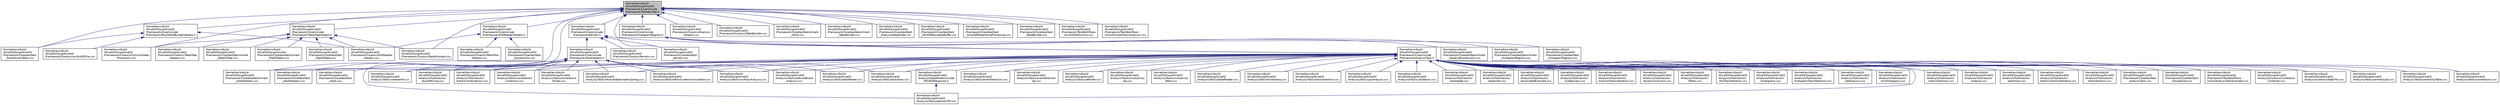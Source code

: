 digraph "/home/travis/build/AliceO2Group/AliceO2/Framework/Core/include/Framework/TableBuilder.h"
{
 // INTERACTIVE_SVG=YES
  bgcolor="transparent";
  edge [fontname="Helvetica",fontsize="10",labelfontname="Helvetica",labelfontsize="10"];
  node [fontname="Helvetica",fontsize="10",shape=record];
  Node41 [label="/home/travis/build\l/AliceO2Group/AliceO2\l/Framework/Core/include\l/Framework/TableBuilder.h",height=0.2,width=0.4,color="black", fillcolor="grey75", style="filled", fontcolor="black"];
  Node41 -> Node42 [dir="back",color="midnightblue",fontsize="10",style="solid",fontname="Helvetica"];
  Node42 [label="/home/travis/build\l/AliceO2Group/AliceO2\l/Framework/Core/include\l/Framework/AODReaderHelpers.h",height=0.2,width=0.4,color="black",URL="$da/d97/AODReaderHelpers_8h.html"];
  Node42 -> Node43 [dir="back",color="midnightblue",fontsize="10",style="solid",fontname="Helvetica"];
  Node43 [label="/home/travis/build\l/AliceO2Group/AliceO2\l/Framework/Core/src/AODReader\lHelpers.cxx",height=0.2,width=0.4,color="black",URL="$d4/dc5/AODReaderHelpers_8cxx.html"];
  Node42 -> Node44 [dir="back",color="midnightblue",fontsize="10",style="solid",fontname="Helvetica"];
  Node44 [label="/home/travis/build\l/AliceO2Group/AliceO2\l/Framework/Core/src/Workflow\lHelpers.cxx",height=0.2,width=0.4,color="black",URL="$dc/da7/WorkflowHelpers_8cxx.html"];
  Node42 -> Node45 [dir="back",color="midnightblue",fontsize="10",style="solid",fontname="Helvetica"];
  Node45 [label="/home/travis/build\l/AliceO2Group/AliceO2\l/Framework/Core/test/test\l_Expressions.cxx",height=0.2,width=0.4,color="black",URL="$d0/da5/test__Expressions_8cxx.html"];
  Node41 -> Node46 [dir="back",color="midnightblue",fontsize="10",style="solid",fontname="Helvetica"];
  Node46 [label="/home/travis/build\l/AliceO2Group/AliceO2\l/Framework/Core/include\l/Framework/HistogramRegistry.h",height=0.2,width=0.4,color="black",URL="$da/dd6/HistogramRegistry_8h.html"];
  Node46 -> Node47 [dir="back",color="midnightblue",fontsize="10",style="solid",fontname="Helvetica"];
  Node47 [label="/home/travis/build\l/AliceO2Group/AliceO2\l/Framework/Core/include\l/Framework/AnalysisTask.h",height=0.2,width=0.4,color="black",URL="$d6/d57/AnalysisTask_8h.html"];
  Node47 -> Node48 [dir="back",color="midnightblue",fontsize="10",style="solid",fontname="Helvetica"];
  Node48 [label="/home/travis/build\l/AliceO2Group/AliceO2\l/Analysis/Core/src/Correlation\lContainer.cxx",height=0.2,width=0.4,color="black",URL="$dc/def/CorrelationContainer_8cxx.html"];
  Node47 -> Node49 [dir="back",color="midnightblue",fontsize="10",style="solid",fontname="Helvetica"];
  Node49 [label="/home/travis/build\l/AliceO2Group/AliceO2\l/Analysis/Core/src/StepTHn.cxx",height=0.2,width=0.4,color="black",URL="$d9/dae/StepTHn_8cxx.html"];
  Node47 -> Node50 [dir="back",color="midnightblue",fontsize="10",style="solid",fontname="Helvetica"];
  Node50 [label="/home/travis/build\l/AliceO2Group/AliceO2\l/Analysis/DataModel/include\l/PID/PIDResponse.h",height=0.2,width=0.4,color="black",URL="$d1/d98/PIDResponse_8h.html"];
  Node50 -> Node51 [dir="back",color="midnightblue",fontsize="10",style="solid",fontname="Helvetica"];
  Node51 [label="/home/travis/build\l/AliceO2Group/AliceO2\l/Analysis/Tasks/spectraTOF.cxx",height=0.2,width=0.4,color="black",URL="$df/d80/spectraTOF_8cxx.html"];
  Node47 -> Node52 [dir="back",color="midnightblue",fontsize="10",style="solid",fontname="Helvetica"];
  Node52 [label="/home/travis/build\l/AliceO2Group/AliceO2\l/Analysis/Tasks/centralityQa.cxx",height=0.2,width=0.4,color="black",URL="$d5/d75/centralityQa_8cxx.html"];
  Node47 -> Node53 [dir="back",color="midnightblue",fontsize="10",style="solid",fontname="Helvetica"];
  Node53 [label="/home/travis/build\l/AliceO2Group/AliceO2\l/Analysis/Tasks/centralityTable.cxx",height=0.2,width=0.4,color="black",URL="$de/d41/centralityTable_8cxx.html"];
  Node47 -> Node54 [dir="back",color="midnightblue",fontsize="10",style="solid",fontname="Helvetica"];
  Node54 [label="/home/travis/build\l/AliceO2Group/AliceO2\l/Analysis/Tasks/correlations.cxx",height=0.2,width=0.4,color="black",URL="$d9/d61/correlations_8cxx.html"];
  Node47 -> Node55 [dir="back",color="midnightblue",fontsize="10",style="solid",fontname="Helvetica"];
  Node55 [label="/home/travis/build\l/AliceO2Group/AliceO2\l/Analysis/Tasks/correlations\lCollection.cxx",height=0.2,width=0.4,color="black",URL="$df/d59/correlationsCollection_8cxx.html"];
  Node47 -> Node56 [dir="back",color="midnightblue",fontsize="10",style="solid",fontname="Helvetica"];
  Node56 [label="/home/travis/build\l/AliceO2Group/AliceO2\l/Analysis/Tasks/correlations\lMixed.cxx",height=0.2,width=0.4,color="black",URL="$d4/d39/correlationsMixed_8cxx.html"];
  Node47 -> Node57 [dir="back",color="midnightblue",fontsize="10",style="solid",fontname="Helvetica"];
  Node57 [label="/home/travis/build\l/AliceO2Group/AliceO2\l/Analysis/Tasks/eventSelection.cxx",height=0.2,width=0.4,color="black",URL="$d9/df1/eventSelection_8cxx.html"];
  Node47 -> Node58 [dir="back",color="midnightblue",fontsize="10",style="solid",fontname="Helvetica"];
  Node58 [label="/home/travis/build\l/AliceO2Group/AliceO2\l/Analysis/Tasks/eventSelection\lQa.cxx",height=0.2,width=0.4,color="black",URL="$dd/d91/eventSelectionQa_8cxx.html"];
  Node47 -> Node59 [dir="back",color="midnightblue",fontsize="10",style="solid",fontname="Helvetica"];
  Node59 [label="/home/travis/build\l/AliceO2Group/AliceO2\l/Analysis/Tasks/hfcandidatecreator2prong.cxx",height=0.2,width=0.4,color="black",URL="$d2/d60/hfcandidatecreator2prong_8cxx.html"];
  Node47 -> Node60 [dir="back",color="midnightblue",fontsize="10",style="solid",fontname="Helvetica"];
  Node60 [label="/home/travis/build\l/AliceO2Group/AliceO2\l/Analysis/Tasks/hftrackindexskimscreator.cxx",height=0.2,width=0.4,color="black",URL="$d7/dbb/hftrackindexskimscreator_8cxx.html"];
  Node47 -> Node61 [dir="back",color="midnightblue",fontsize="10",style="solid",fontname="Helvetica"];
  Node61 [label="/home/travis/build\l/AliceO2Group/AliceO2\l/Analysis/Tasks/invMassAnalysis.cxx",height=0.2,width=0.4,color="black",URL="$d3/db8/invMassAnalysis_8cxx.html"];
  Node47 -> Node62 [dir="back",color="midnightblue",fontsize="10",style="solid",fontname="Helvetica"];
  Node62 [label="/home/travis/build\l/AliceO2Group/AliceO2\l/Analysis/Tasks/jetfinder.cxx",height=0.2,width=0.4,color="black",URL="$d2/dc6/jetfinder_8cxx.html"];
  Node47 -> Node63 [dir="back",color="midnightblue",fontsize="10",style="solid",fontname="Helvetica"];
  Node63 [label="/home/travis/build\l/AliceO2Group/AliceO2\l/Analysis/Tasks/multiplicity\lQa.cxx",height=0.2,width=0.4,color="black",URL="$d3/d6a/multiplicityQa_8cxx.html"];
  Node47 -> Node64 [dir="back",color="midnightblue",fontsize="10",style="solid",fontname="Helvetica"];
  Node64 [label="/home/travis/build\l/AliceO2Group/AliceO2\l/Analysis/Tasks/multiplicity\lTable.cxx",height=0.2,width=0.4,color="black",URL="$d4/d23/multiplicityTable_8cxx.html"];
  Node47 -> Node65 [dir="back",color="midnightblue",fontsize="10",style="solid",fontname="Helvetica"];
  Node65 [label="/home/travis/build\l/AliceO2Group/AliceO2\l/Analysis/Tasks/reducedEvent\lAnalysis.cxx",height=0.2,width=0.4,color="black",URL="$d4/d5e/reducedEventAnalysis_8cxx.html"];
  Node47 -> Node51 [dir="back",color="midnightblue",fontsize="10",style="solid",fontname="Helvetica"];
  Node47 -> Node66 [dir="back",color="midnightblue",fontsize="10",style="solid",fontname="Helvetica"];
  Node66 [label="/home/travis/build\l/AliceO2Group/AliceO2\l/Analysis/Tasks/tableMaker.cxx",height=0.2,width=0.4,color="black",URL="$d9/d14/tableMaker_8cxx.html"];
  Node47 -> Node67 [dir="back",color="midnightblue",fontsize="10",style="solid",fontname="Helvetica"];
  Node67 [label="/home/travis/build\l/AliceO2Group/AliceO2\l/Analysis/Tasks/tableReader.cxx",height=0.2,width=0.4,color="black",URL="$d8/d43/tableReader_8cxx.html"];
  Node47 -> Node68 [dir="back",color="midnightblue",fontsize="10",style="solid",fontname="Helvetica"];
  Node68 [label="/home/travis/build\l/AliceO2Group/AliceO2\l/Analysis/Tasks/taskdzero.cxx",height=0.2,width=0.4,color="black",URL="$d3/d48/taskdzero_8cxx.html"];
  Node47 -> Node69 [dir="back",color="midnightblue",fontsize="10",style="solid",fontname="Helvetica"];
  Node69 [label="/home/travis/build\l/AliceO2Group/AliceO2\l/Analysis/Tasks/timestamp.cxx",height=0.2,width=0.4,color="black",URL="$d7/d26/timestamp_8cxx.html"];
  Node47 -> Node70 [dir="back",color="midnightblue",fontsize="10",style="solid",fontname="Helvetica"];
  Node70 [label="/home/travis/build\l/AliceO2Group/AliceO2\l/Analysis/Tasks/trackselection.cxx",height=0.2,width=0.4,color="black",URL="$db/d90/trackselection_8cxx.html"];
  Node47 -> Node71 [dir="back",color="midnightblue",fontsize="10",style="solid",fontname="Helvetica"];
  Node71 [label="/home/travis/build\l/AliceO2Group/AliceO2\l/Analysis/Tasks/upcAnalysis.cxx",height=0.2,width=0.4,color="black",URL="$d2/d9d/upcAnalysis_8cxx.html"];
  Node47 -> Node72 [dir="back",color="midnightblue",fontsize="10",style="solid",fontname="Helvetica"];
  Node72 [label="/home/travis/build\l/AliceO2Group/AliceO2\l/Analysis/Tasks/validation.cxx",height=0.2,width=0.4,color="black",URL="$dd/d1b/validation_8cxx.html"];
  Node47 -> Node73 [dir="back",color="midnightblue",fontsize="10",style="solid",fontname="Helvetica"];
  Node73 [label="/home/travis/build\l/AliceO2Group/AliceO2\l/Analysis/Tasks/vertexerhf.cxx",height=0.2,width=0.4,color="black",URL="$de/d5e/vertexerhf_8cxx.html"];
  Node47 -> Node74 [dir="back",color="midnightblue",fontsize="10",style="solid",fontname="Helvetica"];
  Node74 [label="/home/travis/build\l/AliceO2Group/AliceO2\l/Analysis/Tutorials/src\l/aodreader.cxx",height=0.2,width=0.4,color="black",URL="$dd/d00/aodreader_8cxx.html"];
  Node47 -> Node75 [dir="back",color="midnightblue",fontsize="10",style="solid",fontname="Helvetica"];
  Node75 [label="/home/travis/build\l/AliceO2Group/AliceO2\l/Analysis/Tutorials/src\l/aodwriter.cxx",height=0.2,width=0.4,color="black",URL="$d0/dee/aodwriter_8cxx.html"];
  Node47 -> Node76 [dir="back",color="midnightblue",fontsize="10",style="solid",fontname="Helvetica"];
  Node76 [label="/home/travis/build\l/AliceO2Group/AliceO2\l/Analysis/Tutorials/src\l/associatedExample.cxx",height=0.2,width=0.4,color="black",URL="$d6/dcb/associatedExample_8cxx.html"];
  Node47 -> Node77 [dir="back",color="midnightblue",fontsize="10",style="solid",fontname="Helvetica"];
  Node77 [label="/home/travis/build\l/AliceO2Group/AliceO2\l/Analysis/Tutorials/src\l/ccdbaccess.cxx",height=0.2,width=0.4,color="black",URL="$d4/da6/ccdbaccess_8cxx.html"];
  Node47 -> Node78 [dir="back",color="midnightblue",fontsize="10",style="solid",fontname="Helvetica"];
  Node78 [label="/home/travis/build\l/AliceO2Group/AliceO2\l/Analysis/Tutorials/src\l/collisionTracksIteration.cxx",height=0.2,width=0.4,color="black",URL="$d4/dd5/collisionTracksIteration_8cxx.html"];
  Node47 -> Node79 [dir="back",color="midnightblue",fontsize="10",style="solid",fontname="Helvetica"];
  Node79 [label="/home/travis/build\l/AliceO2Group/AliceO2\l/Analysis/Tutorials/src\l/dynamicColumns.cxx",height=0.2,width=0.4,color="black",URL="$d2/df5/dynamicColumns_8cxx.html"];
  Node47 -> Node80 [dir="back",color="midnightblue",fontsize="10",style="solid",fontname="Helvetica"];
  Node80 [label="/home/travis/build\l/AliceO2Group/AliceO2\l/Analysis/Tutorials/src\l/eventMixing.cxx",height=0.2,width=0.4,color="black",URL="$d6/ddb/eventMixing_8cxx.html"];
  Node47 -> Node81 [dir="back",color="midnightblue",fontsize="10",style="solid",fontname="Helvetica"];
  Node81 [label="/home/travis/build\l/AliceO2Group/AliceO2\l/Analysis/Tutorials/src\l/filters.cxx",height=0.2,width=0.4,color="black",URL="$d6/d77/filters_8cxx.html"];
  Node47 -> Node82 [dir="back",color="midnightblue",fontsize="10",style="solid",fontname="Helvetica"];
  Node82 [label="/home/travis/build\l/AliceO2Group/AliceO2\l/Analysis/Tutorials/src\l/fullTrackIteration.cxx",height=0.2,width=0.4,color="black",URL="$d2/d4e/fullTrackIteration_8cxx.html"];
  Node47 -> Node83 [dir="back",color="midnightblue",fontsize="10",style="solid",fontname="Helvetica"];
  Node83 [label="/home/travis/build\l/AliceO2Group/AliceO2\l/Analysis/Tutorials/src\l/histograms.cxx",height=0.2,width=0.4,color="black",URL="$df/d90/histograms_8cxx.html"];
  Node47 -> Node84 [dir="back",color="midnightblue",fontsize="10",style="solid",fontname="Helvetica"];
  Node84 [label="/home/travis/build\l/AliceO2Group/AliceO2\l/Analysis/Tutorials/src\l/histogramTrackSelection.cxx",height=0.2,width=0.4,color="black",URL="$dd/d06/histogramTrackSelection_8cxx.html"];
  Node47 -> Node85 [dir="back",color="midnightblue",fontsize="10",style="solid",fontname="Helvetica"];
  Node85 [label="/home/travis/build\l/AliceO2Group/AliceO2\l/Analysis/Tutorials/src\l/jetAnalysis.cxx",height=0.2,width=0.4,color="black",URL="$d7/d21/jetAnalysis_8cxx.html"];
  Node47 -> Node86 [dir="back",color="midnightblue",fontsize="10",style="solid",fontname="Helvetica"];
  Node86 [label="/home/travis/build\l/AliceO2Group/AliceO2\l/Analysis/Tutorials/src\l/mcHistograms.cxx",height=0.2,width=0.4,color="black",URL="$dd/d84/mcHistograms_8cxx.html"];
  Node47 -> Node87 [dir="back",color="midnightblue",fontsize="10",style="solid",fontname="Helvetica"];
  Node87 [label="/home/travis/build\l/AliceO2Group/AliceO2\l/Analysis/Tutorials/src\l/newCollections.cxx",height=0.2,width=0.4,color="black",URL="$d7/d10/newCollections_8cxx.html"];
  Node47 -> Node88 [dir="back",color="midnightblue",fontsize="10",style="solid",fontname="Helvetica"];
  Node88 [label="/home/travis/build\l/AliceO2Group/AliceO2\l/Analysis/Tutorials/src\l/outputs.cxx",height=0.2,width=0.4,color="black",URL="$d3/d45/outputs_8cxx.html"];
  Node47 -> Node89 [dir="back",color="midnightblue",fontsize="10",style="solid",fontname="Helvetica"];
  Node89 [label="/home/travis/build\l/AliceO2Group/AliceO2\l/Analysis/Tutorials/src\l/partitions.cxx",height=0.2,width=0.4,color="black",URL="$dc/dae/partitions_8cxx.html"];
  Node47 -> Node90 [dir="back",color="midnightblue",fontsize="10",style="solid",fontname="Helvetica"];
  Node90 [label="/home/travis/build\l/AliceO2Group/AliceO2\l/Analysis/Tutorials/src\l/trackCollectionIteration.cxx",height=0.2,width=0.4,color="black",URL="$d4/ded/trackCollectionIteration_8cxx.html"];
  Node47 -> Node91 [dir="back",color="midnightblue",fontsize="10",style="solid",fontname="Helvetica"];
  Node91 [label="/home/travis/build\l/AliceO2Group/AliceO2\l/Analysis/Tutorials/src\l/trackIteration.cxx",height=0.2,width=0.4,color="black",URL="$db/d7e/trackIteration_8cxx.html"];
  Node47 -> Node92 [dir="back",color="midnightblue",fontsize="10",style="solid",fontname="Helvetica"];
  Node92 [label="/home/travis/build\l/AliceO2Group/AliceO2\l/Analysis/Tutorials/src\l/tracksCombinations.cxx",height=0.2,width=0.4,color="black",URL="$d0/da7/tracksCombinations_8cxx.html"];
  Node47 -> Node93 [dir="back",color="midnightblue",fontsize="10",style="solid",fontname="Helvetica"];
  Node93 [label="/home/travis/build\l/AliceO2Group/AliceO2\l/Framework/Core/test/test\l_AnalysisTask.cxx",height=0.2,width=0.4,color="black",URL="$d9/d09/test__AnalysisTask_8cxx.html"];
  Node47 -> Node94 [dir="back",color="midnightblue",fontsize="10",style="solid",fontname="Helvetica"];
  Node94 [label="/home/travis/build\l/AliceO2Group/AliceO2\l/Framework/Core/test/test\l_GroupSlicer.cxx",height=0.2,width=0.4,color="black",URL="$d2/d45/test__GroupSlicer_8cxx.html"];
  Node47 -> Node95 [dir="back",color="midnightblue",fontsize="10",style="solid",fontname="Helvetica"];
  Node95 [label="/home/travis/build\l/AliceO2Group/AliceO2\l/Framework/TestWorkflows\l/src/o2AnalysisTaskExample.cxx",height=0.2,width=0.4,color="black",URL="$d1/d61/o2AnalysisTaskExample_8cxx.html"];
  Node46 -> Node96 [dir="back",color="midnightblue",fontsize="10",style="solid",fontname="Helvetica"];
  Node96 [label="/home/travis/build\l/AliceO2Group/AliceO2\l/Framework/Core/test/benchmark\l_GandivaExpressions.cxx",height=0.2,width=0.4,color="black",URL="$dd/d99/benchmark__GandivaExpressions_8cxx.html"];
  Node46 -> Node97 [dir="back",color="midnightblue",fontsize="10",style="solid",fontname="Helvetica"];
  Node97 [label="/home/travis/build\l/AliceO2Group/AliceO2\l/Framework/Core/test/benchmark\l_HistogramRegistry.cxx",height=0.2,width=0.4,color="black",URL="$d4/d42/benchmark__HistogramRegistry_8cxx.html"];
  Node46 -> Node98 [dir="back",color="midnightblue",fontsize="10",style="solid",fontname="Helvetica"];
  Node98 [label="/home/travis/build\l/AliceO2Group/AliceO2\l/Framework/Core/test/test\l_HistogramRegistry.cxx",height=0.2,width=0.4,color="black",URL="$d3/de2/test__HistogramRegistry_8cxx.html"];
  Node41 -> Node99 [dir="back",color="midnightblue",fontsize="10",style="solid",fontname="Helvetica"];
  Node99 [label="/home/travis/build\l/AliceO2Group/AliceO2\l/Framework/Core/include\l/Framework/Kernels.h",height=0.2,width=0.4,color="black",URL="$d0/d92/Kernels_8h.html"];
  Node99 -> Node47 [dir="back",color="midnightblue",fontsize="10",style="solid",fontname="Helvetica"];
  Node99 -> Node100 [dir="back",color="midnightblue",fontsize="10",style="solid",fontname="Helvetica"];
  Node100 [label="/home/travis/build\l/AliceO2Group/AliceO2\l/Framework/Core/include\l/Framework/ASoAHelpers.h",height=0.2,width=0.4,color="black",URL="$d0/df7/ASoAHelpers_8h.html"];
  Node100 -> Node55 [dir="back",color="midnightblue",fontsize="10",style="solid",fontname="Helvetica"];
  Node100 -> Node56 [dir="back",color="midnightblue",fontsize="10",style="solid",fontname="Helvetica"];
  Node100 -> Node59 [dir="back",color="midnightblue",fontsize="10",style="solid",fontname="Helvetica"];
  Node100 -> Node60 [dir="back",color="midnightblue",fontsize="10",style="solid",fontname="Helvetica"];
  Node100 -> Node61 [dir="back",color="midnightblue",fontsize="10",style="solid",fontname="Helvetica"];
  Node100 -> Node65 [dir="back",color="midnightblue",fontsize="10",style="solid",fontname="Helvetica"];
  Node100 -> Node51 [dir="back",color="midnightblue",fontsize="10",style="solid",fontname="Helvetica"];
  Node100 -> Node66 [dir="back",color="midnightblue",fontsize="10",style="solid",fontname="Helvetica"];
  Node100 -> Node68 [dir="back",color="midnightblue",fontsize="10",style="solid",fontname="Helvetica"];
  Node100 -> Node73 [dir="back",color="midnightblue",fontsize="10",style="solid",fontname="Helvetica"];
  Node100 -> Node80 [dir="back",color="midnightblue",fontsize="10",style="solid",fontname="Helvetica"];
  Node100 -> Node92 [dir="back",color="midnightblue",fontsize="10",style="solid",fontname="Helvetica"];
  Node100 -> Node101 [dir="back",color="midnightblue",fontsize="10",style="solid",fontname="Helvetica"];
  Node101 [label="/home/travis/build\l/AliceO2Group/AliceO2\l/Framework/Core/test/benchmark\l_ASoAHelpers.cxx",height=0.2,width=0.4,color="black",URL="$d2/d08/benchmark__ASoAHelpers_8cxx.html"];
  Node100 -> Node102 [dir="back",color="midnightblue",fontsize="10",style="solid",fontname="Helvetica"];
  Node102 [label="/home/travis/build\l/AliceO2Group/AliceO2\l/Framework/Core/test/test\l_ASoA.cxx",height=0.2,width=0.4,color="black",URL="$db/dc9/test__ASoA_8cxx.html"];
  Node100 -> Node103 [dir="back",color="midnightblue",fontsize="10",style="solid",fontname="Helvetica"];
  Node103 [label="/home/travis/build\l/AliceO2Group/AliceO2\l/Framework/Core/test/test\l_ASoAHelpers.cxx",height=0.2,width=0.4,color="black",URL="$da/d00/test__ASoAHelpers_8cxx.html"];
  Node99 -> Node104 [dir="back",color="midnightblue",fontsize="10",style="solid",fontname="Helvetica"];
  Node104 [label="/home/travis/build\l/AliceO2Group/AliceO2\l/Framework/Core/src/Kernels.cxx",height=0.2,width=0.4,color="black",URL="$d7/d55/Kernels_8cxx.html"];
  Node99 -> Node105 [dir="back",color="midnightblue",fontsize="10",style="solid",fontname="Helvetica"];
  Node105 [label="/home/travis/build\l/AliceO2Group/AliceO2\l/Framework/Core/test/test\l_Kernels.cxx",height=0.2,width=0.4,color="black",URL="$d7/d6e/test__Kernels_8cxx.html"];
  Node41 -> Node106 [dir="back",color="midnightblue",fontsize="10",style="solid",fontname="Helvetica"];
  Node106 [label="/home/travis/build\l/AliceO2Group/AliceO2\l/Framework/Core/include\l/Framework/RootTableBuilderHelpers.h",height=0.2,width=0.4,color="black",URL="$d9/dd5/RootTableBuilderHelpers_8h.html"];
  Node106 -> Node43 [dir="back",color="midnightblue",fontsize="10",style="solid",fontname="Helvetica"];
  Node106 -> Node107 [dir="back",color="midnightblue",fontsize="10",style="solid",fontname="Helvetica"];
  Node107 [label="/home/travis/build\l/AliceO2Group/AliceO2\l/Framework/Core/src/verifyAODFile.cxx",height=0.2,width=0.4,color="black",URL="$d5/ddc/verifyAODFile_8cxx.html"];
  Node106 -> Node108 [dir="back",color="midnightblue",fontsize="10",style="solid",fontname="Helvetica"];
  Node108 [label="/home/travis/build\l/AliceO2Group/AliceO2\l/Framework/Core/test/test\l_Root2ArrowTable.cxx",height=0.2,width=0.4,color="black",URL="$d7/d1a/test__Root2ArrowTable_8cxx.html"];
  Node41 -> Node109 [dir="back",color="midnightblue",fontsize="10",style="solid",fontname="Helvetica"];
  Node109 [label="/home/travis/build\l/AliceO2Group/AliceO2\l/Framework/Core/include\l/Framework/TableTreeHelpers.h",height=0.2,width=0.4,color="black",URL="$d4/df5/TableTreeHelpers_8h.html"];
  Node109 -> Node43 [dir="back",color="midnightblue",fontsize="10",style="solid",fontname="Helvetica"];
  Node109 -> Node110 [dir="back",color="midnightblue",fontsize="10",style="solid",fontname="Helvetica"];
  Node110 [label="/home/travis/build\l/AliceO2Group/AliceO2\l/Framework/Core/src/CommonData\lProcessors.cxx",height=0.2,width=0.4,color="black",URL="$df/d93/CommonDataProcessors_8cxx.html"];
  Node109 -> Node111 [dir="back",color="midnightblue",fontsize="10",style="solid",fontname="Helvetica"];
  Node111 [label="/home/travis/build\l/AliceO2Group/AliceO2\l/Framework/Core/src/DataAllocator.cxx",height=0.2,width=0.4,color="black",URL="$db/d9d/DataAllocator_8cxx.html"];
  Node109 -> Node112 [dir="back",color="midnightblue",fontsize="10",style="solid",fontname="Helvetica"];
  Node112 [label="/home/travis/build\l/AliceO2Group/AliceO2\l/Framework/Core/src/TableTree\lHelpers.cxx",height=0.2,width=0.4,color="black",URL="$d1/d29/TableTreeHelpers_8cxx.html"];
  Node109 -> Node113 [dir="back",color="midnightblue",fontsize="10",style="solid",fontname="Helvetica"];
  Node113 [label="/home/travis/build\l/AliceO2Group/AliceO2\l/Framework/Core/test/benchmark\l_TableToTree.cxx",height=0.2,width=0.4,color="black",URL="$d9/dd7/benchmark__TableToTree_8cxx.html"];
  Node109 -> Node114 [dir="back",color="midnightblue",fontsize="10",style="solid",fontname="Helvetica"];
  Node114 [label="/home/travis/build\l/AliceO2Group/AliceO2\l/Framework/Core/test/benchmark\l_TreeToTable.cxx",height=0.2,width=0.4,color="black",URL="$dc/dc4/benchmark__TreeToTable_8cxx.html"];
  Node109 -> Node115 [dir="back",color="midnightblue",fontsize="10",style="solid",fontname="Helvetica"];
  Node115 [label="/home/travis/build\l/AliceO2Group/AliceO2\l/Framework/Core/test/test\l_TreeToTable.cxx",height=0.2,width=0.4,color="black",URL="$da/dae/test__TreeToTable_8cxx.html"];
  Node41 -> Node116 [dir="back",color="midnightblue",fontsize="10",style="solid",fontname="Helvetica"];
  Node116 [label="/home/travis/build\l/AliceO2Group/AliceO2\l/Framework/Core/src/Analysis\lHelpers.cxx",height=0.2,width=0.4,color="black",URL="$dd/d47/AnalysisHelpers_8cxx.html"];
  Node41 -> Node110 [dir="back",color="midnightblue",fontsize="10",style="solid",fontname="Helvetica"];
  Node41 -> Node111 [dir="back",color="midnightblue",fontsize="10",style="solid",fontname="Helvetica"];
  Node41 -> Node117 [dir="back",color="midnightblue",fontsize="10",style="solid",fontname="Helvetica"];
  Node117 [label="/home/travis/build\l/AliceO2Group/AliceO2\l/Framework/Core/src/TableBuilder.cxx",height=0.2,width=0.4,color="black",URL="$da/d2f/TableBuilder_8cxx.html"];
  Node41 -> Node118 [dir="back",color="midnightblue",fontsize="10",style="solid",fontname="Helvetica"];
  Node118 [label="/home/travis/build\l/AliceO2Group/AliceO2\l/Framework/Core/test/benchmark\l_ASoA.cxx",height=0.2,width=0.4,color="black",URL="$da/ddc/benchmark__ASoA_8cxx.html"];
  Node41 -> Node101 [dir="back",color="midnightblue",fontsize="10",style="solid",fontname="Helvetica"];
  Node41 -> Node119 [dir="back",color="midnightblue",fontsize="10",style="solid",fontname="Helvetica"];
  Node119 [label="/home/travis/build\l/AliceO2Group/AliceO2\l/Framework/Core/test/benchmark\l_TableBuilder.cxx",height=0.2,width=0.4,color="black",URL="$d3/dbf/benchmark__TableBuilder_8cxx.html"];
  Node41 -> Node120 [dir="back",color="midnightblue",fontsize="10",style="solid",fontname="Helvetica"];
  Node120 [label="/home/travis/build\l/AliceO2Group/AliceO2\l/Framework/Core/test/test\l_AnalysisDataModel.cxx",height=0.2,width=0.4,color="black",URL="$dd/d94/test__AnalysisDataModel_8cxx.html"];
  Node41 -> Node103 [dir="back",color="midnightblue",fontsize="10",style="solid",fontname="Helvetica"];
  Node41 -> Node121 [dir="back",color="midnightblue",fontsize="10",style="solid",fontname="Helvetica"];
  Node121 [label="/home/travis/build\l/AliceO2Group/AliceO2\l/Framework/Core/test/test\l_FairMQResizableBuffer.cxx",height=0.2,width=0.4,color="black",URL="$df/d01/test__FairMQResizableBuffer_8cxx.html"];
  Node41 -> Node105 [dir="back",color="midnightblue",fontsize="10",style="solid",fontname="Helvetica"];
  Node41 -> Node108 [dir="back",color="midnightblue",fontsize="10",style="solid",fontname="Helvetica"];
  Node41 -> Node122 [dir="back",color="midnightblue",fontsize="10",style="solid",fontname="Helvetica"];
  Node122 [label="/home/travis/build\l/AliceO2Group/AliceO2\l/Framework/Core/test/test\l_SimpleRDataFrameProcessing.cxx",height=0.2,width=0.4,color="black",URL="$da/d97/test__SimpleRDataFrameProcessing_8cxx.html"];
  Node41 -> Node123 [dir="back",color="midnightblue",fontsize="10",style="solid",fontname="Helvetica"];
  Node123 [label="/home/travis/build\l/AliceO2Group/AliceO2\l/Framework/Core/test/test\l_TableBuilder.cxx",height=0.2,width=0.4,color="black",URL="$d1/d65/test__TableBuilder_8cxx.html"];
  Node41 -> Node124 [dir="back",color="midnightblue",fontsize="10",style="solid",fontname="Helvetica"];
  Node124 [label="/home/travis/build\l/AliceO2Group/AliceO2\l/Framework/TestWorkflows\l/src/o2AODDummy.cxx",height=0.2,width=0.4,color="black",URL="$d5/d6a/o2AODDummy_8cxx.html"];
  Node41 -> Node125 [dir="back",color="midnightblue",fontsize="10",style="solid",fontname="Helvetica"];
  Node125 [label="/home/travis/build\l/AliceO2Group/AliceO2\l/Framework/TestWorkflows\l/src/o2SimpleTracksAnalysis.cxx",height=0.2,width=0.4,color="black",URL="$d9/daf/o2SimpleTracksAnalysis_8cxx.html"];
}
